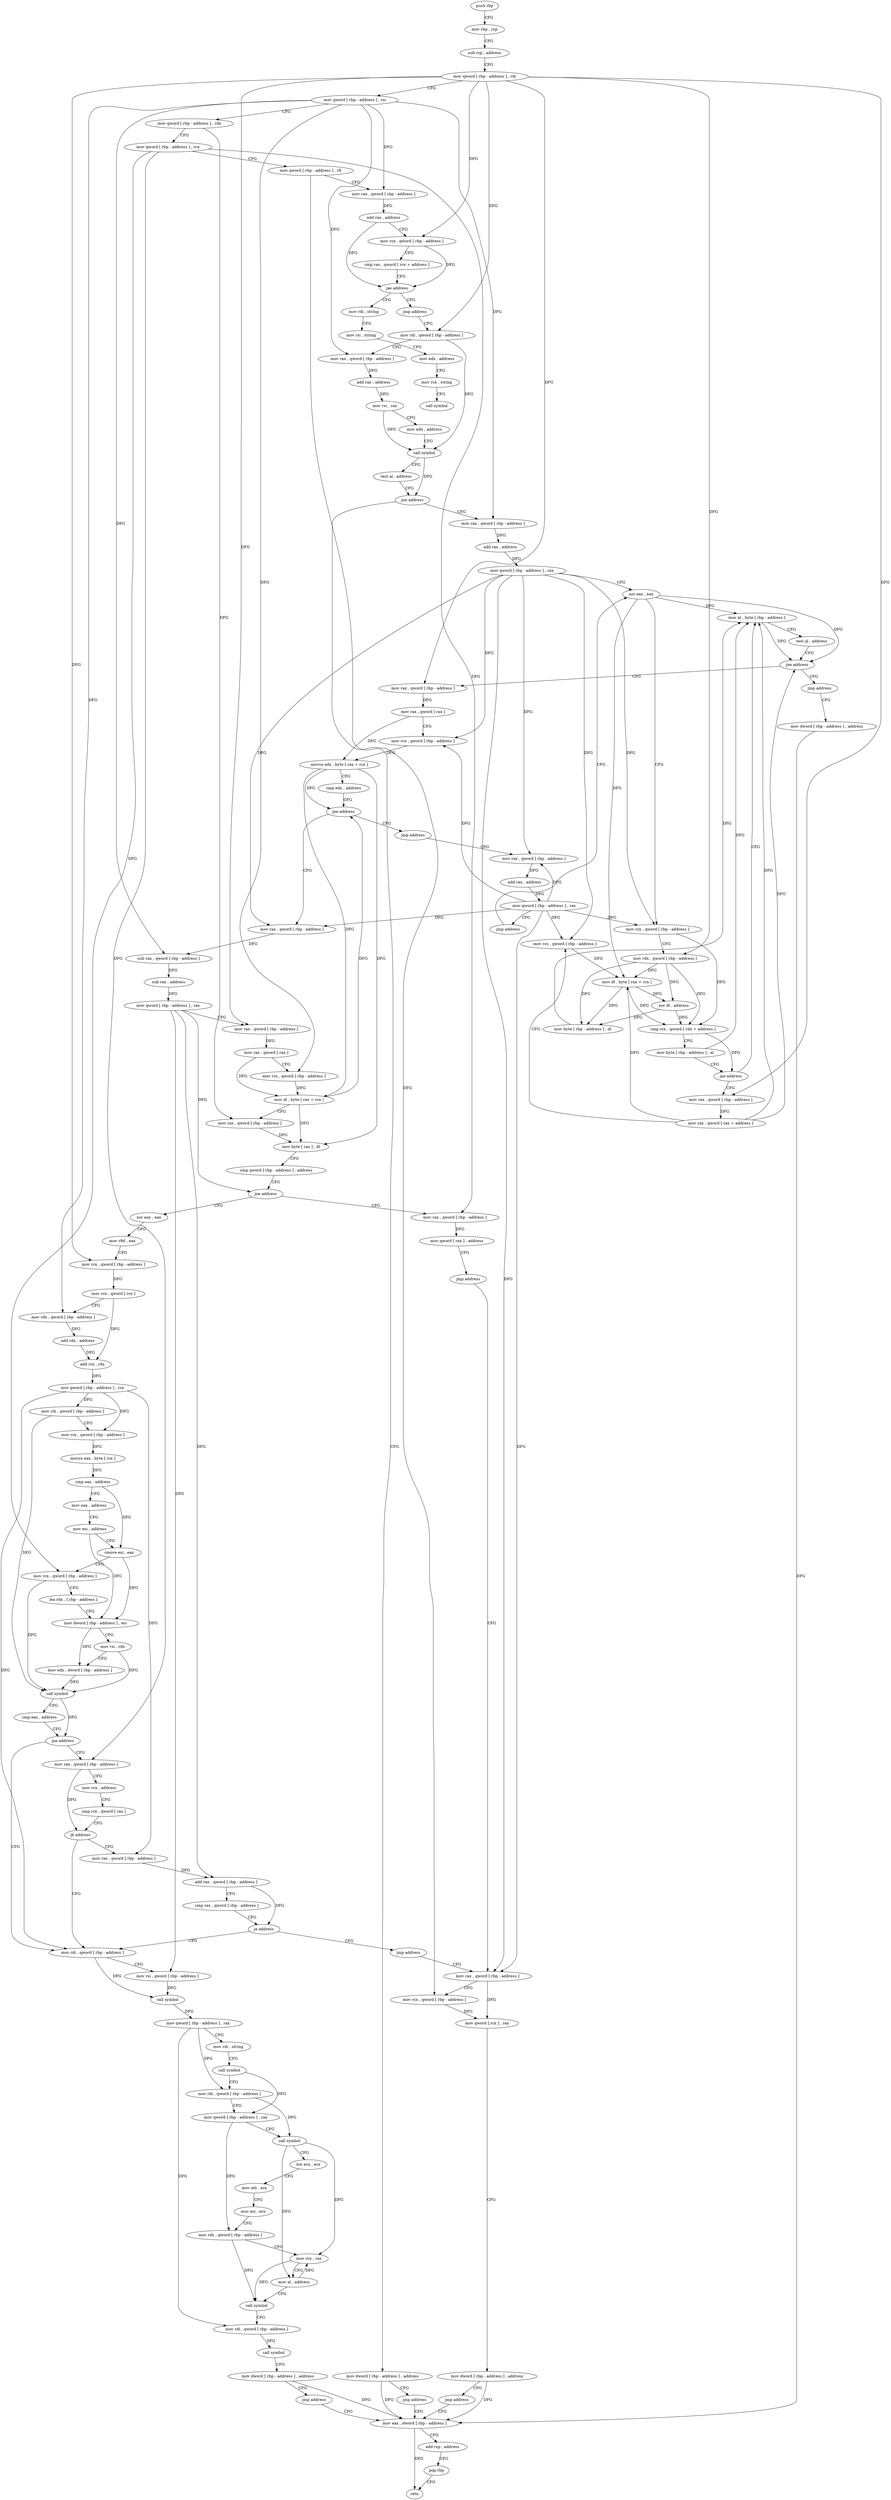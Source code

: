 digraph "func" {
"4210848" [label = "push rbp" ]
"4210849" [label = "mov rbp , rsp" ]
"4210852" [label = "sub rsp , address" ]
"4210856" [label = "mov qword [ rbp - address ] , rdi" ]
"4210860" [label = "mov qword [ rbp - address ] , rsi" ]
"4210864" [label = "mov qword [ rbp - address ] , rdx" ]
"4210868" [label = "mov qword [ rbp - address ] , rcx" ]
"4210872" [label = "mov qword [ rbp - address ] , r8" ]
"4210876" [label = "mov rax , qword [ rbp - address ]" ]
"4210880" [label = "add rax , address" ]
"4210886" [label = "mov rcx , qword [ rbp - address ]" ]
"4210890" [label = "cmp rax , qword [ rcx + address ]" ]
"4210894" [label = "jae address" ]
"4210905" [label = "mov rdi , string" ]
"4210900" [label = "jmp address" ]
"4210915" [label = "mov rsi , string" ]
"4210925" [label = "mov edx , address" ]
"4210930" [label = "mov rcx , string" ]
"4210940" [label = "call symbol" ]
"4210945" [label = "mov rdi , qword [ rbp - address ]" ]
"4210949" [label = "mov rax , qword [ rbp - address ]" ]
"4210953" [label = "add rax , address" ]
"4210959" [label = "mov rsi , rax" ]
"4210962" [label = "mov edx , address" ]
"4210967" [label = "call symbol" ]
"4210972" [label = "test al , address" ]
"4210974" [label = "jne address" ]
"4210992" [label = "mov rax , qword [ rbp - address ]" ]
"4210980" [label = "mov dword [ rbp - address ] , address" ]
"4210996" [label = "add rax , address" ]
"4211002" [label = "mov qword [ rbp - address ] , rax" ]
"4211006" [label = "xor eax , eax" ]
"4210987" [label = "jmp address" ]
"4211426" [label = "mov eax , dword [ rbp - address ]" ]
"4211050" [label = "mov al , byte [ rbp - address ]" ]
"4211053" [label = "test al , address" ]
"4211055" [label = "jne address" ]
"4211066" [label = "mov rax , qword [ rbp - address ]" ]
"4211061" [label = "jmp address" ]
"4211029" [label = "mov rax , qword [ rbp - address ]" ]
"4211033" [label = "mov rax , qword [ rax + address ]" ]
"4211037" [label = "mov rcx , qword [ rbp - address ]" ]
"4211041" [label = "mov dl , byte [ rax + rcx ]" ]
"4211044" [label = "xor dl , address" ]
"4211047" [label = "mov byte [ rbp - address ] , dl" ]
"4211429" [label = "add rsp , address" ]
"4211433" [label = "pop rbp" ]
"4211434" [label = "retn" ]
"4211070" [label = "mov rax , qword [ rax ]" ]
"4211073" [label = "mov rcx , qword [ rbp - address ]" ]
"4211077" [label = "movsx edx , byte [ rax + rcx ]" ]
"4211081" [label = "cmp edx , address" ]
"4211084" [label = "jne address" ]
"4211395" [label = "jmp address" ]
"4211090" [label = "mov rax , qword [ rbp - address ]" ]
"4211419" [label = "mov dword [ rbp - address ] , address" ]
"4211400" [label = "mov rax , qword [ rbp - address ]" ]
"4211094" [label = "sub rax , qword [ rbp - address ]" ]
"4211098" [label = "sub rax , address" ]
"4211104" [label = "mov qword [ rbp - address ] , rax" ]
"4211108" [label = "mov rax , qword [ rbp - address ]" ]
"4211112" [label = "mov rax , qword [ rax ]" ]
"4211115" [label = "mov rcx , qword [ rbp - address ]" ]
"4211119" [label = "mov dl , byte [ rax + rcx ]" ]
"4211122" [label = "mov rax , qword [ rbp - address ]" ]
"4211126" [label = "mov byte [ rax ] , dl" ]
"4211128" [label = "cmp qword [ rbp - address ] , address" ]
"4211133" [label = "jne address" ]
"4211155" [label = "xor eax , eax" ]
"4211139" [label = "mov rax , qword [ rbp - address ]" ]
"4211404" [label = "add rax , address" ]
"4211410" [label = "mov qword [ rbp - address ] , rax" ]
"4211414" [label = "jmp address" ]
"4211157" [label = "mov r8d , eax" ]
"4211160" [label = "mov rcx , qword [ rbp - address ]" ]
"4211164" [label = "mov rcx , qword [ rcx ]" ]
"4211167" [label = "mov rdx , qword [ rbp - address ]" ]
"4211171" [label = "add rdx , address" ]
"4211178" [label = "add rcx , rdx" ]
"4211181" [label = "mov qword [ rbp - address ] , rcx" ]
"4211185" [label = "mov rdi , qword [ rbp - address ]" ]
"4211189" [label = "mov rcx , qword [ rbp - address ]" ]
"4211193" [label = "movsx eax , byte [ rcx ]" ]
"4211196" [label = "cmp eax , address" ]
"4211199" [label = "mov eax , address" ]
"4211204" [label = "mov esi , address" ]
"4211209" [label = "cmove esi , eax" ]
"4211212" [label = "mov rcx , qword [ rbp - address ]" ]
"4211216" [label = "lea rdx , [ rbp - address ]" ]
"4211220" [label = "mov dword [ rbp - address ] , esi" ]
"4211223" [label = "mov rsi , rdx" ]
"4211226" [label = "mov edx , dword [ rbp - address ]" ]
"4211229" [label = "call symbol" ]
"4211234" [label = "cmp eax , address" ]
"4211237" [label = "jne address" ]
"4211281" [label = "mov rdi , qword [ rbp - address ]" ]
"4211243" [label = "mov rax , qword [ rbp - address ]" ]
"4211143" [label = "mov qword [ rax ] , address" ]
"4211150" [label = "jmp address" ]
"4211372" [label = "mov rax , qword [ rbp - address ]" ]
"4211008" [label = "mov rcx , qword [ rbp - address ]" ]
"4211012" [label = "mov rdx , qword [ rbp - address ]" ]
"4211016" [label = "cmp rcx , qword [ rdx + address ]" ]
"4211020" [label = "mov byte [ rbp - address ] , al" ]
"4211023" [label = "jae address" ]
"4211285" [label = "mov rsi , qword [ rbp - address ]" ]
"4211289" [label = "call symbol" ]
"4211294" [label = "mov qword [ rbp - address ] , rax" ]
"4211298" [label = "mov rdi , string" ]
"4211308" [label = "call symbol" ]
"4211313" [label = "mov rdi , qword [ rbp - address ]" ]
"4211317" [label = "mov qword [ rbp - address ] , rax" ]
"4211321" [label = "call symbol" ]
"4211326" [label = "xor ecx , ecx" ]
"4211328" [label = "mov edi , ecx" ]
"4211330" [label = "mov esi , ecx" ]
"4211332" [label = "mov rdx , qword [ rbp - address ]" ]
"4211336" [label = "mov rcx , rax" ]
"4211339" [label = "mov al , address" ]
"4211341" [label = "call symbol" ]
"4211346" [label = "mov rdi , qword [ rbp - address ]" ]
"4211350" [label = "call symbol" ]
"4211355" [label = "mov dword [ rbp - address ] , address" ]
"4211362" [label = "jmp address" ]
"4211247" [label = "mov rcx , address" ]
"4211254" [label = "cmp rcx , qword [ rax ]" ]
"4211257" [label = "jb address" ]
"4211263" [label = "mov rax , qword [ rbp - address ]" ]
"4211376" [label = "mov rcx , qword [ rbp - address ]" ]
"4211380" [label = "mov qword [ rcx ] , rax" ]
"4211383" [label = "mov dword [ rbp - address ] , address" ]
"4211390" [label = "jmp address" ]
"4211267" [label = "add rax , qword [ rbp - address ]" ]
"4211271" [label = "cmp rax , qword [ rbp - address ]" ]
"4211275" [label = "je address" ]
"4211367" [label = "jmp address" ]
"4210848" -> "4210849" [ label = "CFG" ]
"4210849" -> "4210852" [ label = "CFG" ]
"4210852" -> "4210856" [ label = "CFG" ]
"4210856" -> "4210860" [ label = "CFG" ]
"4210856" -> "4210886" [ label = "DFG" ]
"4210856" -> "4210945" [ label = "DFG" ]
"4210856" -> "4211012" [ label = "DFG" ]
"4210856" -> "4211029" [ label = "DFG" ]
"4210856" -> "4211066" [ label = "DFG" ]
"4210856" -> "4211108" [ label = "DFG" ]
"4210856" -> "4211160" [ label = "DFG" ]
"4210860" -> "4210864" [ label = "CFG" ]
"4210860" -> "4210876" [ label = "DFG" ]
"4210860" -> "4210949" [ label = "DFG" ]
"4210860" -> "4210992" [ label = "DFG" ]
"4210860" -> "4211094" [ label = "DFG" ]
"4210860" -> "4211115" [ label = "DFG" ]
"4210860" -> "4211167" [ label = "DFG" ]
"4210864" -> "4210868" [ label = "CFG" ]
"4210864" -> "4211122" [ label = "DFG" ]
"4210868" -> "4210872" [ label = "CFG" ]
"4210868" -> "4211139" [ label = "DFG" ]
"4210868" -> "4211212" [ label = "DFG" ]
"4210868" -> "4211243" [ label = "DFG" ]
"4210872" -> "4210876" [ label = "CFG" ]
"4210872" -> "4211376" [ label = "DFG" ]
"4210876" -> "4210880" [ label = "DFG" ]
"4210880" -> "4210886" [ label = "CFG" ]
"4210880" -> "4210894" [ label = "DFG" ]
"4210886" -> "4210890" [ label = "CFG" ]
"4210886" -> "4210894" [ label = "DFG" ]
"4210890" -> "4210894" [ label = "CFG" ]
"4210894" -> "4210905" [ label = "CFG" ]
"4210894" -> "4210900" [ label = "CFG" ]
"4210905" -> "4210915" [ label = "CFG" ]
"4210900" -> "4210945" [ label = "CFG" ]
"4210915" -> "4210925" [ label = "CFG" ]
"4210925" -> "4210930" [ label = "CFG" ]
"4210930" -> "4210940" [ label = "CFG" ]
"4210945" -> "4210949" [ label = "CFG" ]
"4210945" -> "4210967" [ label = "DFG" ]
"4210949" -> "4210953" [ label = "DFG" ]
"4210953" -> "4210959" [ label = "DFG" ]
"4210959" -> "4210962" [ label = "CFG" ]
"4210959" -> "4210967" [ label = "DFG" ]
"4210962" -> "4210967" [ label = "CFG" ]
"4210967" -> "4210972" [ label = "CFG" ]
"4210967" -> "4210974" [ label = "DFG" ]
"4210972" -> "4210974" [ label = "CFG" ]
"4210974" -> "4210992" [ label = "CFG" ]
"4210974" -> "4210980" [ label = "CFG" ]
"4210992" -> "4210996" [ label = "DFG" ]
"4210980" -> "4210987" [ label = "CFG" ]
"4210980" -> "4211426" [ label = "DFG" ]
"4210996" -> "4211002" [ label = "DFG" ]
"4211002" -> "4211006" [ label = "CFG" ]
"4211002" -> "4211008" [ label = "DFG" ]
"4211002" -> "4211037" [ label = "DFG" ]
"4211002" -> "4211073" [ label = "DFG" ]
"4211002" -> "4211090" [ label = "DFG" ]
"4211002" -> "4211400" [ label = "DFG" ]
"4211002" -> "4211372" [ label = "DFG" ]
"4211006" -> "4211008" [ label = "CFG" ]
"4211006" -> "4211050" [ label = "DFG" ]
"4211006" -> "4211055" [ label = "DFG" ]
"4211006" -> "4211041" [ label = "DFG" ]
"4210987" -> "4211426" [ label = "CFG" ]
"4211426" -> "4211429" [ label = "CFG" ]
"4211426" -> "4211434" [ label = "DFG" ]
"4211050" -> "4211053" [ label = "CFG" ]
"4211050" -> "4211055" [ label = "DFG" ]
"4211053" -> "4211055" [ label = "CFG" ]
"4211055" -> "4211066" [ label = "CFG" ]
"4211055" -> "4211061" [ label = "CFG" ]
"4211066" -> "4211070" [ label = "DFG" ]
"4211061" -> "4211419" [ label = "CFG" ]
"4211029" -> "4211033" [ label = "DFG" ]
"4211033" -> "4211037" [ label = "CFG" ]
"4211033" -> "4211055" [ label = "DFG" ]
"4211033" -> "4211050" [ label = "DFG" ]
"4211033" -> "4211041" [ label = "DFG" ]
"4211037" -> "4211041" [ label = "DFG" ]
"4211041" -> "4211044" [ label = "DFG" ]
"4211041" -> "4211016" [ label = "DFG" ]
"4211041" -> "4211047" [ label = "DFG" ]
"4211044" -> "4211047" [ label = "DFG" ]
"4211044" -> "4211016" [ label = "DFG" ]
"4211047" -> "4211050" [ label = "DFG" ]
"4211429" -> "4211433" [ label = "CFG" ]
"4211433" -> "4211434" [ label = "CFG" ]
"4211070" -> "4211073" [ label = "CFG" ]
"4211070" -> "4211077" [ label = "DFG" ]
"4211073" -> "4211077" [ label = "DFG" ]
"4211077" -> "4211081" [ label = "CFG" ]
"4211077" -> "4211084" [ label = "DFG" ]
"4211077" -> "4211119" [ label = "DFG" ]
"4211077" -> "4211126" [ label = "DFG" ]
"4211081" -> "4211084" [ label = "CFG" ]
"4211084" -> "4211395" [ label = "CFG" ]
"4211084" -> "4211090" [ label = "CFG" ]
"4211395" -> "4211400" [ label = "CFG" ]
"4211090" -> "4211094" [ label = "DFG" ]
"4211419" -> "4211426" [ label = "DFG" ]
"4211400" -> "4211404" [ label = "DFG" ]
"4211094" -> "4211098" [ label = "DFG" ]
"4211098" -> "4211104" [ label = "DFG" ]
"4211104" -> "4211108" [ label = "CFG" ]
"4211104" -> "4211133" [ label = "DFG" ]
"4211104" -> "4211285" [ label = "DFG" ]
"4211104" -> "4211267" [ label = "DFG" ]
"4211108" -> "4211112" [ label = "DFG" ]
"4211112" -> "4211115" [ label = "CFG" ]
"4211112" -> "4211119" [ label = "DFG" ]
"4211115" -> "4211119" [ label = "DFG" ]
"4211119" -> "4211122" [ label = "CFG" ]
"4211119" -> "4211084" [ label = "DFG" ]
"4211119" -> "4211126" [ label = "DFG" ]
"4211122" -> "4211126" [ label = "DFG" ]
"4211126" -> "4211128" [ label = "CFG" ]
"4211128" -> "4211133" [ label = "CFG" ]
"4211133" -> "4211155" [ label = "CFG" ]
"4211133" -> "4211139" [ label = "CFG" ]
"4211155" -> "4211157" [ label = "CFG" ]
"4211139" -> "4211143" [ label = "DFG" ]
"4211404" -> "4211410" [ label = "DFG" ]
"4211410" -> "4211414" [ label = "CFG" ]
"4211410" -> "4211008" [ label = "DFG" ]
"4211410" -> "4211037" [ label = "DFG" ]
"4211410" -> "4211073" [ label = "DFG" ]
"4211410" -> "4211090" [ label = "DFG" ]
"4211410" -> "4211400" [ label = "DFG" ]
"4211410" -> "4211372" [ label = "DFG" ]
"4211414" -> "4211006" [ label = "CFG" ]
"4211157" -> "4211160" [ label = "CFG" ]
"4211160" -> "4211164" [ label = "DFG" ]
"4211164" -> "4211167" [ label = "CFG" ]
"4211164" -> "4211178" [ label = "DFG" ]
"4211167" -> "4211171" [ label = "DFG" ]
"4211171" -> "4211178" [ label = "DFG" ]
"4211178" -> "4211181" [ label = "DFG" ]
"4211181" -> "4211185" [ label = "DFG" ]
"4211181" -> "4211189" [ label = "DFG" ]
"4211181" -> "4211281" [ label = "DFG" ]
"4211181" -> "4211263" [ label = "DFG" ]
"4211185" -> "4211189" [ label = "CFG" ]
"4211185" -> "4211229" [ label = "DFG" ]
"4211189" -> "4211193" [ label = "DFG" ]
"4211193" -> "4211196" [ label = "DFG" ]
"4211196" -> "4211199" [ label = "CFG" ]
"4211196" -> "4211209" [ label = "DFG" ]
"4211199" -> "4211204" [ label = "CFG" ]
"4211204" -> "4211209" [ label = "CFG" ]
"4211204" -> "4211220" [ label = "DFG" ]
"4211209" -> "4211212" [ label = "CFG" ]
"4211209" -> "4211220" [ label = "DFG" ]
"4211212" -> "4211216" [ label = "CFG" ]
"4211212" -> "4211229" [ label = "DFG" ]
"4211216" -> "4211220" [ label = "CFG" ]
"4211220" -> "4211223" [ label = "CFG" ]
"4211220" -> "4211226" [ label = "DFG" ]
"4211223" -> "4211226" [ label = "CFG" ]
"4211223" -> "4211229" [ label = "DFG" ]
"4211226" -> "4211229" [ label = "DFG" ]
"4211229" -> "4211234" [ label = "CFG" ]
"4211229" -> "4211237" [ label = "DFG" ]
"4211234" -> "4211237" [ label = "CFG" ]
"4211237" -> "4211281" [ label = "CFG" ]
"4211237" -> "4211243" [ label = "CFG" ]
"4211281" -> "4211285" [ label = "CFG" ]
"4211281" -> "4211289" [ label = "DFG" ]
"4211243" -> "4211247" [ label = "CFG" ]
"4211243" -> "4211257" [ label = "DFG" ]
"4211143" -> "4211150" [ label = "CFG" ]
"4211150" -> "4211372" [ label = "CFG" ]
"4211372" -> "4211376" [ label = "CFG" ]
"4211372" -> "4211380" [ label = "DFG" ]
"4211008" -> "4211012" [ label = "CFG" ]
"4211008" -> "4211016" [ label = "DFG" ]
"4211012" -> "4211016" [ label = "DFG" ]
"4211012" -> "4211041" [ label = "DFG" ]
"4211012" -> "4211044" [ label = "DFG" ]
"4211012" -> "4211047" [ label = "DFG" ]
"4211016" -> "4211020" [ label = "CFG" ]
"4211016" -> "4211023" [ label = "DFG" ]
"4211020" -> "4211023" [ label = "CFG" ]
"4211020" -> "4211050" [ label = "DFG" ]
"4211023" -> "4211050" [ label = "CFG" ]
"4211023" -> "4211029" [ label = "CFG" ]
"4211285" -> "4211289" [ label = "DFG" ]
"4211289" -> "4211294" [ label = "DFG" ]
"4211294" -> "4211298" [ label = "CFG" ]
"4211294" -> "4211313" [ label = "DFG" ]
"4211294" -> "4211346" [ label = "DFG" ]
"4211298" -> "4211308" [ label = "CFG" ]
"4211308" -> "4211313" [ label = "CFG" ]
"4211308" -> "4211317" [ label = "DFG" ]
"4211313" -> "4211317" [ label = "CFG" ]
"4211313" -> "4211321" [ label = "DFG" ]
"4211317" -> "4211321" [ label = "CFG" ]
"4211317" -> "4211332" [ label = "DFG" ]
"4211321" -> "4211326" [ label = "CFG" ]
"4211321" -> "4211336" [ label = "DFG" ]
"4211321" -> "4211339" [ label = "DFG" ]
"4211326" -> "4211328" [ label = "CFG" ]
"4211328" -> "4211330" [ label = "CFG" ]
"4211330" -> "4211332" [ label = "CFG" ]
"4211332" -> "4211336" [ label = "CFG" ]
"4211332" -> "4211341" [ label = "DFG" ]
"4211336" -> "4211339" [ label = "CFG" ]
"4211336" -> "4211341" [ label = "DFG" ]
"4211339" -> "4211341" [ label = "CFG" ]
"4211339" -> "4211336" [ label = "DFG" ]
"4211341" -> "4211346" [ label = "CFG" ]
"4211346" -> "4211350" [ label = "DFG" ]
"4211350" -> "4211355" [ label = "CFG" ]
"4211355" -> "4211362" [ label = "CFG" ]
"4211355" -> "4211426" [ label = "DFG" ]
"4211362" -> "4211426" [ label = "CFG" ]
"4211247" -> "4211254" [ label = "CFG" ]
"4211254" -> "4211257" [ label = "CFG" ]
"4211257" -> "4211281" [ label = "CFG" ]
"4211257" -> "4211263" [ label = "CFG" ]
"4211263" -> "4211267" [ label = "DFG" ]
"4211376" -> "4211380" [ label = "DFG" ]
"4211380" -> "4211383" [ label = "CFG" ]
"4211383" -> "4211390" [ label = "CFG" ]
"4211383" -> "4211426" [ label = "DFG" ]
"4211390" -> "4211426" [ label = "CFG" ]
"4211267" -> "4211271" [ label = "CFG" ]
"4211267" -> "4211275" [ label = "DFG" ]
"4211271" -> "4211275" [ label = "CFG" ]
"4211275" -> "4211367" [ label = "CFG" ]
"4211275" -> "4211281" [ label = "CFG" ]
"4211367" -> "4211372" [ label = "CFG" ]
}
